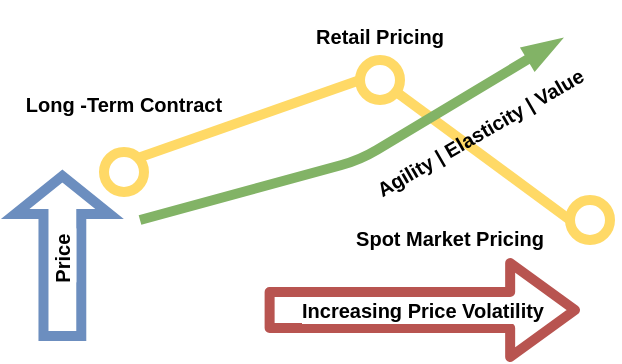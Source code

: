 <mxfile version="10.7.3" type="github"><diagram id="mCOAnrKx57ZMJhp0W0J7" name="Page-1"><mxGraphModel dx="1524" dy="358" grid="1" gridSize="10" guides="1" tooltips="1" connect="1" arrows="1" fold="1" page="1" pageScale="1" pageWidth="827" pageHeight="1169" math="0" shadow="0"><root><mxCell id="0"/><mxCell id="1" parent="0"/><mxCell id="BURcEhXKDIgKA0giNNfk-36" value="" style="group;fontStyle=1;strokeWidth=5;fontSize=10;" vertex="1" connectable="0" parent="1"><mxGeometry x="-10" y="128" width="310" height="80" as="geometry"/></mxCell><mxCell id="BURcEhXKDIgKA0giNNfk-13" value="Price&amp;nbsp;" style="html=1;align=center;verticalAlign=middle;shape=mxgraph.arrows2.arrow;dy=0.6;dx=19;direction=north;notch=0;flipV=0;horizontal=0;fontSize=10;fontStyle=1;rounded=1;labelBackgroundColor=#ffffff;endArrow=classic;endSize=8.33;strokeColor=#6c8ebf;strokeWidth=5;fillColor=none;" vertex="1" parent="BURcEhXKDIgKA0giNNfk-36"><mxGeometry x="7.561" width="47.256" height="80" as="geometry"/></mxCell><mxCell id="BURcEhXKDIgKA0giNNfk-24" value="Increasing Price Volatility" style="shape=flexArrow;endArrow=classic;html=1;endWidth=24;endSize=9.14;width=14;fontSize=10;fontStyle=1;fillColor=none;strokeColor=#b85450;strokeWidth=5;" edge="1" parent="BURcEhXKDIgKA0giNNfk-36"><mxGeometry width="50" height="50" relative="1" as="geometry"><mxPoint x="132.305" y="67" as="sourcePoint"/><mxPoint x="290" y="67" as="targetPoint"/></mxGeometry></mxCell><mxCell id="BURcEhXKDIgKA0giNNfk-17" value="" style="endArrow=none;html=1;fontSize=10;spacing=0;comic=0;strokeWidth=5;strokeColor=#FFD966;fontStyle=1" edge="1" parent="1" source="BURcEhXKDIgKA0giNNfk-27"><mxGeometry width="50" height="50" relative="1" as="geometry"><mxPoint x="50" y="130" as="sourcePoint"/><mxPoint x="180" y="80" as="targetPoint"/></mxGeometry></mxCell><mxCell id="BURcEhXKDIgKA0giNNfk-18" value="" style="endArrow=none;html=1;fontSize=10;strokeColor=#FFD966;strokeWidth=5;spacing=0;fontStyle=1;entryX=0;entryY=0.5;entryDx=0;entryDy=0;" edge="1" parent="1" target="BURcEhXKDIgKA0giNNfk-30"><mxGeometry width="50" height="50" relative="1" as="geometry"><mxPoint x="180" y="80" as="sourcePoint"/><mxPoint x="340" y="80" as="targetPoint"/></mxGeometry></mxCell><mxCell id="BURcEhXKDIgKA0giNNfk-27" value="" style="ellipse;whiteSpace=wrap;html=1;aspect=fixed;fontSize=10;rounded=1;strokeColor=#FFD966;strokeWidth=5;labelBackgroundColor=#ffffff;spacing=0;endArrow=none;fontStyle=1" vertex="1" parent="1"><mxGeometry x="170" y="70" width="20" height="20" as="geometry"/></mxCell><mxCell id="BURcEhXKDIgKA0giNNfk-28" value="" style="endArrow=none;html=1;fontSize=10;spacing=0;comic=0;strokeWidth=5;strokeColor=#FFD966;fontStyle=1;entryX=0;entryY=0.5;entryDx=0;entryDy=0;exitX=1;exitY=0;exitDx=0;exitDy=0;" edge="1" parent="1" source="BURcEhXKDIgKA0giNNfk-29" target="BURcEhXKDIgKA0giNNfk-27"><mxGeometry width="50" height="50" relative="1" as="geometry"><mxPoint x="50" y="130" as="sourcePoint"/><mxPoint x="180" y="80" as="targetPoint"/></mxGeometry></mxCell><mxCell id="BURcEhXKDIgKA0giNNfk-29" value="" style="ellipse;whiteSpace=wrap;html=1;aspect=fixed;fontSize=10;rounded=1;strokeColor=#FFD966;strokeWidth=5;labelBackgroundColor=#ffffff;spacing=0;endArrow=none;fontStyle=1" vertex="1" parent="1"><mxGeometry x="42" y="116" width="20" height="20" as="geometry"/></mxCell><mxCell id="BURcEhXKDIgKA0giNNfk-30" value="" style="ellipse;whiteSpace=wrap;html=1;aspect=fixed;fontSize=10;rounded=1;strokeColor=#FFD966;strokeWidth=5;labelBackgroundColor=#ffffff;spacing=0;endArrow=none;fontStyle=1" vertex="1" parent="1"><mxGeometry x="275" y="140" width="20" height="20" as="geometry"/></mxCell><mxCell id="BURcEhXKDIgKA0giNNfk-32" value="Agility | Elasticity | Value" style="text;html=1;strokeColor=none;fillColor=none;align=center;verticalAlign=middle;whiteSpace=wrap;rounded=0;fontSize=10;rotation=-30;fontStyle=1;strokeWidth=5;" vertex="1" parent="1"><mxGeometry x="155" y="96" width="150" height="20" as="geometry"/></mxCell><mxCell id="BURcEhXKDIgKA0giNNfk-21" value="Long -Term Contract" style="text;html=1;strokeColor=none;fillColor=none;align=center;verticalAlign=middle;whiteSpace=wrap;rounded=0;fontSize=10;fontStyle=1;strokeWidth=5;" vertex="1" parent="1"><mxGeometry x="-2" y="82" width="108" height="20" as="geometry"/></mxCell><mxCell id="BURcEhXKDIgKA0giNNfk-37" value="" style="group;fontStyle=1;strokeWidth=5;fontSize=10;" vertex="1" connectable="0" parent="1"><mxGeometry x="130" y="40" width="100" height="70" as="geometry"/></mxCell><mxCell id="BURcEhXKDIgKA0giNNfk-22" value="Retail Pricing" style="text;html=1;strokeColor=none;fillColor=none;align=center;verticalAlign=middle;whiteSpace=wrap;rounded=0;fontSize=10;fontStyle=1;strokeWidth=5;" vertex="1" parent="BURcEhXKDIgKA0giNNfk-37"><mxGeometry y="8" width="100" height="20" as="geometry"/></mxCell><mxCell id="BURcEhXKDIgKA0giNNfk-31" value="" style="endArrow=blockThin;html=1;strokeColor=#82b366;strokeWidth=5;fillColor=#d5e8d4;fontSize=10;endFill=1;fontStyle=1" edge="1" parent="BURcEhXKDIgKA0giNNfk-37"><mxGeometry width="50" height="50" relative="1" as="geometry"><mxPoint x="-70" y="110" as="sourcePoint"/><mxPoint x="140" y="20" as="targetPoint"/><Array as="points"><mxPoint x="40" y="80"/></Array></mxGeometry></mxCell><mxCell id="BURcEhXKDIgKA0giNNfk-23" value="Spot Market Pricing" style="text;html=1;strokeColor=none;fillColor=none;align=center;verticalAlign=middle;whiteSpace=wrap;rounded=0;fontSize=10;fontStyle=1;strokeWidth=5;" vertex="1" parent="1"><mxGeometry x="155" y="147" width="120" height="24" as="geometry"/></mxCell></root></mxGraphModel></diagram></mxfile>